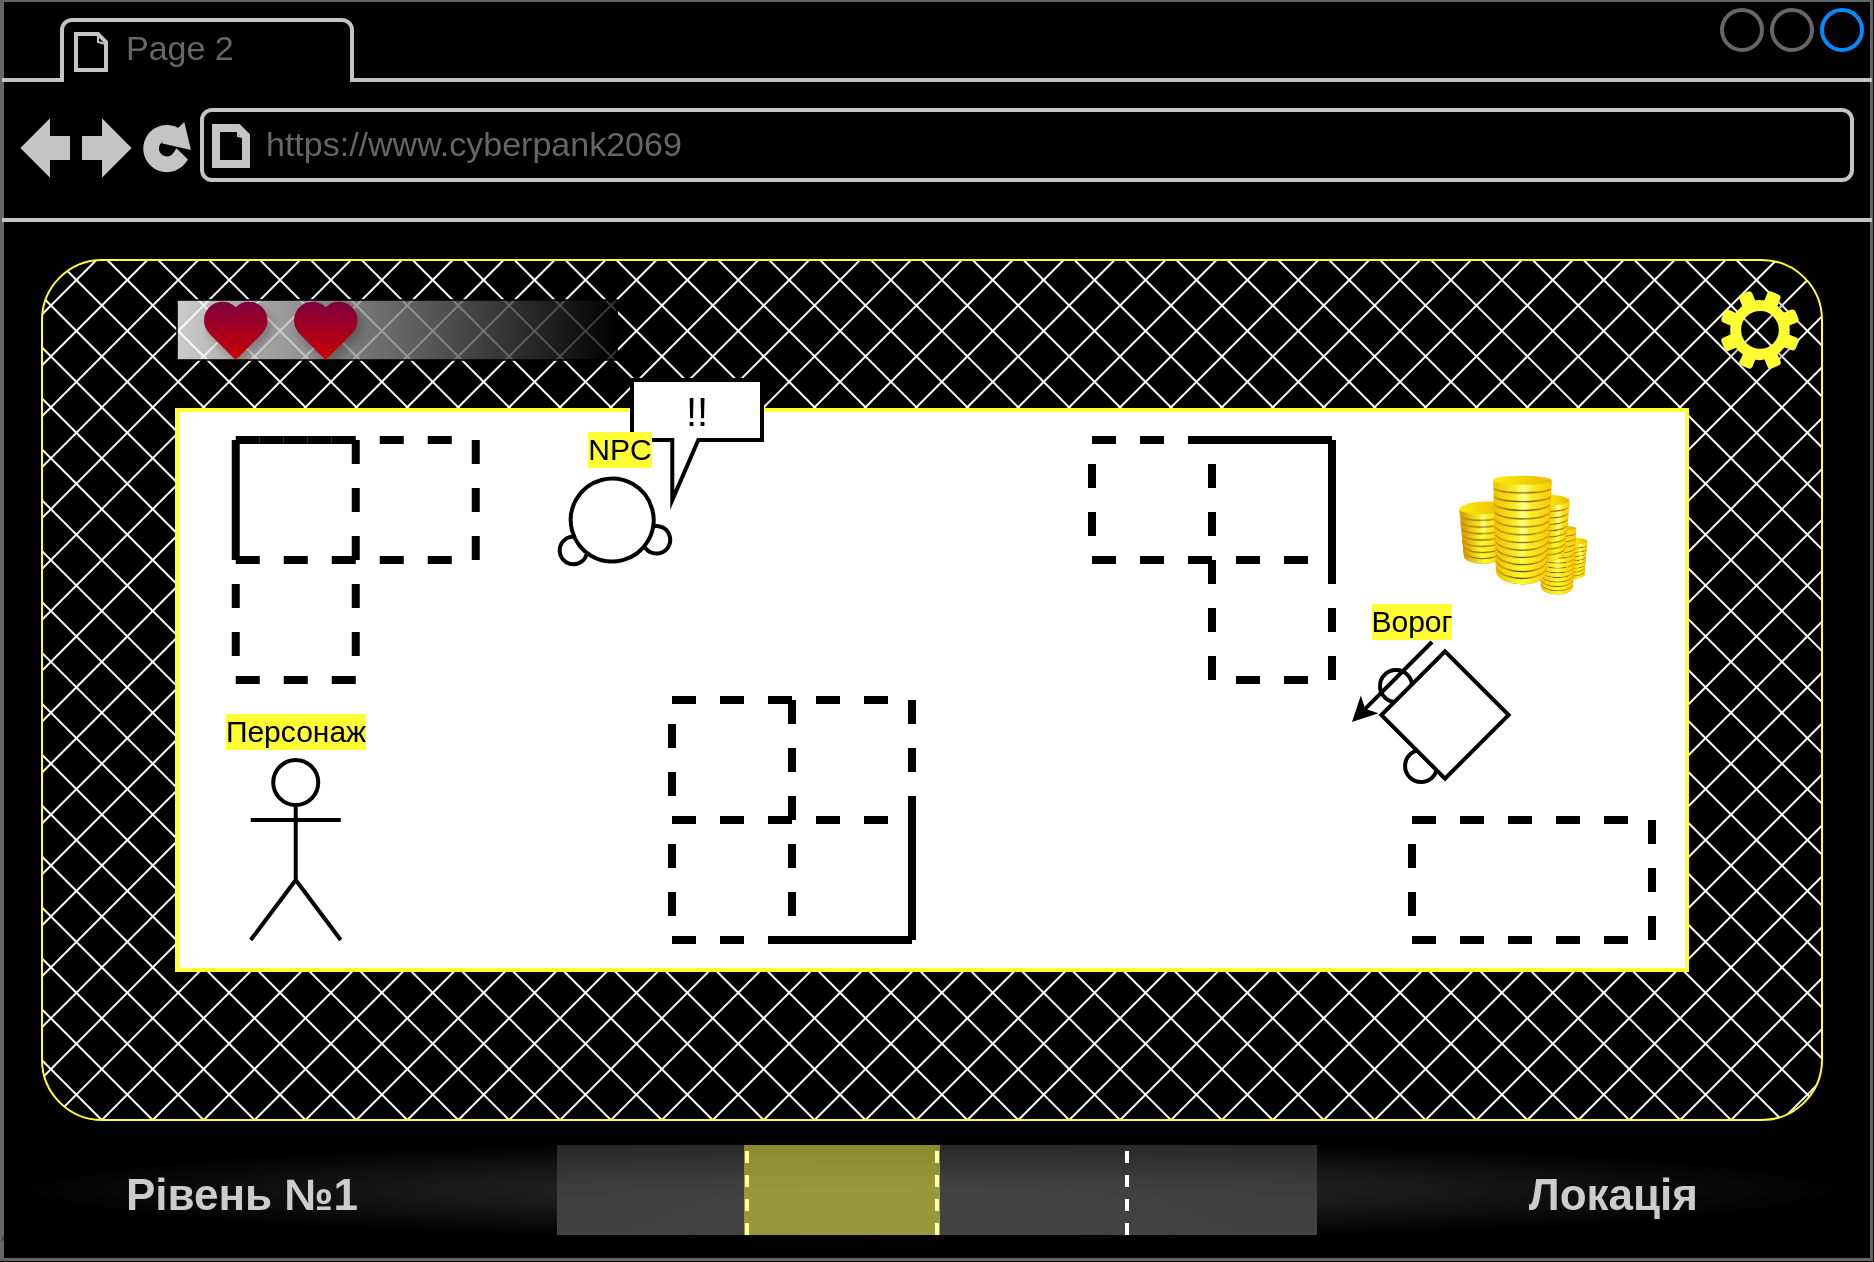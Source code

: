 <mxfile version="24.0.7" type="device">
  <diagram name="Page-1" id="74tqzD2M7mItixQ7if0U">
    <mxGraphModel dx="1600" dy="840" grid="1" gridSize="10" guides="1" tooltips="1" connect="1" arrows="1" fold="1" page="1" pageScale="1" pageWidth="850" pageHeight="1100" background="#080808" math="0" shadow="0">
      <root>
        <mxCell id="0" />
        <mxCell id="1" parent="0" />
        <mxCell id="ZpN0UsU9AHLwu4r3FOfZ-10" value="" style="strokeWidth=2;shadow=0;dashed=0;align=center;html=1;shape=mxgraph.mockup.containers.browserWindow;rSize=0;strokeColor=none;strokeColor2=#008cff;strokeColor3=#c4c4c4;mainText=,;recursiveResize=0;fillStyle=auto;movable=1;resizable=1;rotatable=1;deletable=1;editable=1;locked=0;connectable=1;fillColor=#000000;gradientColor=default;gradientDirection=east;" parent="1" vertex="1">
          <mxGeometry x="530" y="60" width="935" height="630" as="geometry" />
        </mxCell>
        <mxCell id="xxZHERN5XeFFEmXoJ4PS-2" value="" style="shape=trapezoid;perimeter=trapezoidPerimeter;whiteSpace=wrap;html=1;fixedSize=1;fillStyle=hatch;gradientColor=default;opacity=20;gradientDirection=radial;fillColor=default;" parent="ZpN0UsU9AHLwu4r3FOfZ-10" vertex="1">
          <mxGeometry y="570" width="930" height="50" as="geometry" />
        </mxCell>
        <mxCell id="t3IJCBKCOTMzidxcruPP-11" value="" style="group;strokeWidth=1;" parent="ZpN0UsU9AHLwu4r3FOfZ-10" vertex="1" connectable="0">
          <mxGeometry x="20" y="130" width="890" height="430" as="geometry" />
        </mxCell>
        <mxCell id="t3IJCBKCOTMzidxcruPP-8" value="" style="rounded=1;whiteSpace=wrap;html=1;fillColor=#FFFFFF;fillStyle=cross-hatch;strokeWidth=1;strokeColor=#FFFF33;movable=0;resizable=0;rotatable=0;deletable=0;editable=0;locked=1;connectable=0;arcSize=7;" parent="t3IJCBKCOTMzidxcruPP-11" vertex="1">
          <mxGeometry width="890" height="430" as="geometry" />
        </mxCell>
        <mxCell id="t3IJCBKCOTMzidxcruPP-9" value="" style="rounded=0;whiteSpace=wrap;html=1;strokeColor=#FFFF33;strokeWidth=2;" parent="t3IJCBKCOTMzidxcruPP-11" vertex="1">
          <mxGeometry x="67.5" y="75" width="755" height="280" as="geometry" />
        </mxCell>
        <mxCell id="ZpN0UsU9AHLwu4r3FOfZ-70" value="" style="rounded=0;whiteSpace=wrap;html=1;fillColor=none;fillStyle=dots;strokeWidth=4;strokeColor=default;dashed=1;perimeterSpacing=0;" parent="t3IJCBKCOTMzidxcruPP-11" vertex="1">
          <mxGeometry x="96.87" y="90" width="120" height="60" as="geometry" />
        </mxCell>
        <mxCell id="t3IJCBKCOTMzidxcruPP-12" value="" style="rounded=0;whiteSpace=wrap;html=1;fillColor=none;fillStyle=dots;strokeWidth=4;strokeColor=default;dashed=1;perimeterSpacing=0;rotation=90;" parent="t3IJCBKCOTMzidxcruPP-11" vertex="1">
          <mxGeometry x="66.87" y="120" width="120" height="60" as="geometry" />
        </mxCell>
        <mxCell id="ZpN0UsU9AHLwu4r3FOfZ-48" value="" style="shape=umlActor;verticalLabelPosition=bottom;verticalAlign=top;html=1;outlineConnect=0;strokeWidth=2;" parent="t3IJCBKCOTMzidxcruPP-11" vertex="1">
          <mxGeometry x="104.37" y="250" width="45" height="90" as="geometry" />
        </mxCell>
        <mxCell id="ZpN0UsU9AHLwu4r3FOfZ-79" value="&lt;span style=&quot;white-space: nowrap; font-size: 15px;&quot;&gt;Персонаж&lt;/span&gt;" style="text;html=1;align=center;verticalAlign=middle;whiteSpace=wrap;rounded=0;fontSize=15;labelBackgroundColor=#FFFF33;" parent="t3IJCBKCOTMzidxcruPP-11" vertex="1">
          <mxGeometry x="96.87" y="220" width="60" height="30" as="geometry" />
        </mxCell>
        <mxCell id="ZpN0UsU9AHLwu4r3FOfZ-47" value="&lt;font style=&quot;font-size: 20px;&quot;&gt;!!&lt;/font&gt;" style="shape=callout;whiteSpace=wrap;html=1;perimeter=calloutPerimeter;base=13;size=30;position=0.31;position2=0.31;strokeWidth=2;" parent="t3IJCBKCOTMzidxcruPP-11" vertex="1">
          <mxGeometry x="295" y="60" width="65" height="60" as="geometry" />
        </mxCell>
        <mxCell id="t3IJCBKCOTMzidxcruPP-19" value="" style="group;rotation=-90;" parent="t3IJCBKCOTMzidxcruPP-11" vertex="1" connectable="0">
          <mxGeometry x="525" y="90" width="120" height="120" as="geometry" />
        </mxCell>
        <mxCell id="t3IJCBKCOTMzidxcruPP-16" value="" style="rounded=0;whiteSpace=wrap;html=1;fillColor=none;fillStyle=dots;strokeWidth=4;strokeColor=default;dashed=1;perimeterSpacing=0;rotation=0;" parent="t3IJCBKCOTMzidxcruPP-19" vertex="1">
          <mxGeometry width="120" height="60" as="geometry" />
        </mxCell>
        <mxCell id="t3IJCBKCOTMzidxcruPP-18" value="" style="rounded=0;whiteSpace=wrap;html=1;fillColor=none;fillStyle=dots;strokeWidth=4;strokeColor=default;dashed=1;perimeterSpacing=0;rotation=-90;" parent="t3IJCBKCOTMzidxcruPP-19" vertex="1">
          <mxGeometry x="30" y="30" width="120" height="60" as="geometry" />
        </mxCell>
        <mxCell id="t3IJCBKCOTMzidxcruPP-25" value="" style="rounded=0;whiteSpace=wrap;html=1;fillColor=none;fillStyle=dots;strokeWidth=4;strokeColor=default;dashed=1;perimeterSpacing=0;" parent="t3IJCBKCOTMzidxcruPP-11" vertex="1">
          <mxGeometry x="685" y="280" width="120" height="60" as="geometry" />
        </mxCell>
        <mxCell id="t3IJCBKCOTMzidxcruPP-27" value="" style="rounded=0;whiteSpace=wrap;html=1;fillColor=none;fillStyle=dots;strokeWidth=4;strokeColor=default;dashed=1;perimeterSpacing=0;" parent="t3IJCBKCOTMzidxcruPP-11" vertex="1">
          <mxGeometry x="315" y="280" width="120" height="60" as="geometry" />
        </mxCell>
        <mxCell id="t3IJCBKCOTMzidxcruPP-26" value="" style="rounded=0;whiteSpace=wrap;html=1;fillColor=none;fillStyle=dots;strokeWidth=4;strokeColor=default;dashed=1;perimeterSpacing=0;rotation=90;" parent="t3IJCBKCOTMzidxcruPP-11" vertex="1">
          <mxGeometry x="345" y="250" width="120" height="60" as="geometry" />
        </mxCell>
        <mxCell id="t3IJCBKCOTMzidxcruPP-29" value="" style="rounded=0;whiteSpace=wrap;html=1;fillColor=none;fillStyle=dots;strokeWidth=4;strokeColor=default;dashed=1;perimeterSpacing=0;" parent="t3IJCBKCOTMzidxcruPP-11" vertex="1">
          <mxGeometry x="315" y="220" width="120" height="60" as="geometry" />
        </mxCell>
        <mxCell id="t3IJCBKCOTMzidxcruPP-43" value="" style="shape=rect;dashed=0;shadow=0;html=1;whiteSpace=wrap;strokeColor=default;gradientColor=default;gradientDirection=east;opacity=80;" parent="t3IJCBKCOTMzidxcruPP-11" vertex="1">
          <mxGeometry x="67.5" y="20" width="220.0" height="30" as="geometry" />
        </mxCell>
        <mxCell id="t3IJCBKCOTMzidxcruPP-30" value="" style="verticalLabelPosition=bottom;verticalAlign=top;html=1;shape=mxgraph.basic.heart;fillColor=#7D003F;strokeColor=none;strokeWidth=1;gradientColor=#CC0000;shadow=1;" parent="t3IJCBKCOTMzidxcruPP-11" vertex="1">
          <mxGeometry x="80" y="20" width="33.75" height="30" as="geometry" />
        </mxCell>
        <mxCell id="t3IJCBKCOTMzidxcruPP-35" value="" style="verticalLabelPosition=bottom;verticalAlign=top;html=1;shape=mxgraph.basic.heart;fillColor=#7D003F;strokeColor=none;strokeWidth=1;gradientColor=#CC0000;shadow=1;" parent="t3IJCBKCOTMzidxcruPP-11" vertex="1">
          <mxGeometry x="125" y="20" width="33.75" height="30" as="geometry" />
        </mxCell>
        <mxCell id="t3IJCBKCOTMzidxcruPP-44" value="" style="shape=image;html=1;verticalAlign=top;verticalLabelPosition=bottom;labelBackgroundColor=default;imageAspect=0;aspect=fixed;image=https://cdn0.iconfinder.com/data/icons/glyphpack/29/broken-heart-128.png;imageBackground=none;fontColor=default;" parent="t3IJCBKCOTMzidxcruPP-11" vertex="1">
          <mxGeometry x="170" y="20" width="30" height="30" as="geometry" />
        </mxCell>
        <mxCell id="ZpN0UsU9AHLwu4r3FOfZ-69" value="" style="group;strokeWidth=2;" parent="t3IJCBKCOTMzidxcruPP-11" vertex="1" connectable="0">
          <mxGeometry x="655" y="191" width="78.32" height="119" as="geometry" />
        </mxCell>
        <mxCell id="ZpN0UsU9AHLwu4r3FOfZ-61" value="" style="ellipse;whiteSpace=wrap;html=1;aspect=fixed;strokeWidth=2;" parent="ZpN0UsU9AHLwu4r3FOfZ-69" vertex="1">
          <mxGeometry x="26.54" y="54" width="16" height="16" as="geometry" />
        </mxCell>
        <mxCell id="ZpN0UsU9AHLwu4r3FOfZ-63" value="" style="ellipse;whiteSpace=wrap;html=1;aspect=fixed;strokeWidth=2;" parent="ZpN0UsU9AHLwu4r3FOfZ-69" vertex="1">
          <mxGeometry x="14" y="14" width="16" height="16" as="geometry" />
        </mxCell>
        <mxCell id="ZpN0UsU9AHLwu4r3FOfZ-64" value="" style="rounded=0;whiteSpace=wrap;html=1;rotation=45;strokeWidth=2;" parent="ZpN0UsU9AHLwu4r3FOfZ-69" vertex="1">
          <mxGeometry x="24" y="14" width="45" height="45" as="geometry" />
        </mxCell>
        <mxCell id="ZpN0UsU9AHLwu4r3FOfZ-65" value="" style="endArrow=classic;html=1;rounded=0;strokeWidth=2;" parent="ZpN0UsU9AHLwu4r3FOfZ-69" edge="1">
          <mxGeometry width="50" height="50" relative="1" as="geometry">
            <mxPoint x="40" as="sourcePoint" />
            <mxPoint y="40" as="targetPoint" />
          </mxGeometry>
        </mxCell>
        <mxCell id="t3IJCBKCOTMzidxcruPP-51" value="" style="image;html=1;image=img/lib/clip_art/finance/Coins_128x128.png" parent="t3IJCBKCOTMzidxcruPP-11" vertex="1">
          <mxGeometry x="733.32" y="132.5" width="43.75" height="35" as="geometry" />
        </mxCell>
        <mxCell id="t3IJCBKCOTMzidxcruPP-50" value="" style="image;html=1;image=img/lib/clip_art/finance/Coins_128x128.png" parent="t3IJCBKCOTMzidxcruPP-11" vertex="1">
          <mxGeometry x="708.75" y="105" width="55" height="60" as="geometry" />
        </mxCell>
        <mxCell id="xNIefkpZ-t0nE1zNQgOM-51" value="" style="sketch=0;pointerEvents=1;shadow=1;dashed=0;html=1;strokeColor=#FFFF33;fillColor=#FFFF33;labelPosition=center;verticalLabelPosition=bottom;verticalAlign=top;outlineConnect=0;align=center;shape=mxgraph.office.concepts.settings;strokeWidth=1;" parent="t3IJCBKCOTMzidxcruPP-11" vertex="1">
          <mxGeometry x="840" y="16" width="38" height="38" as="geometry" />
        </mxCell>
        <mxCell id="xNIefkpZ-t0nE1zNQgOM-54" value="&lt;span style=&quot;white-space: nowrap; font-size: 15px;&quot;&gt;Ворог&lt;/span&gt;" style="text;html=1;align=center;verticalAlign=middle;whiteSpace=wrap;rounded=0;fontSize=15;labelBackgroundColor=#FFFF33;" parent="t3IJCBKCOTMzidxcruPP-11" vertex="1">
          <mxGeometry x="655" y="165" width="60" height="30" as="geometry" />
        </mxCell>
        <mxCell id="ZpN0UsU9AHLwu4r3FOfZ-11" value="Page 2" style="strokeWidth=1;shadow=0;dashed=0;align=center;html=1;shape=mxgraph.mockup.containers.anchor;fontSize=17;fontColor=#666666;align=left;whiteSpace=wrap;" parent="ZpN0UsU9AHLwu4r3FOfZ-10" vertex="1">
          <mxGeometry x="60" y="12" width="110" height="26" as="geometry" />
        </mxCell>
        <mxCell id="ZpN0UsU9AHLwu4r3FOfZ-12" value="https://www.сyberpank2069" style="strokeWidth=1;shadow=0;dashed=0;align=center;html=1;shape=mxgraph.mockup.containers.anchor;rSize=0;fontSize=17;fontColor=#666666;align=left;" parent="ZpN0UsU9AHLwu4r3FOfZ-10" vertex="1">
          <mxGeometry x="130" y="60" width="250" height="26" as="geometry" />
        </mxCell>
        <mxCell id="ZpN0UsU9AHLwu4r3FOfZ-42" value="" style="group;rotation=75;" parent="ZpN0UsU9AHLwu4r3FOfZ-10" vertex="1" connectable="0">
          <mxGeometry x="295.0" y="230" width="43.83" height="61.12" as="geometry" />
        </mxCell>
        <mxCell id="ZpN0UsU9AHLwu4r3FOfZ-43" value="" style="ellipse;whiteSpace=wrap;html=1;aspect=fixed;movable=1;resizable=1;rotatable=1;deletable=1;editable=1;locked=0;connectable=1;rotation=75;strokeWidth=2;" parent="ZpN0UsU9AHLwu4r3FOfZ-42" vertex="1">
          <mxGeometry x="25.291" y="32.961" width="13.82" height="13.82" as="geometry" />
        </mxCell>
        <mxCell id="ZpN0UsU9AHLwu4r3FOfZ-44" value="" style="ellipse;whiteSpace=wrap;html=1;aspect=fixed;movable=1;resizable=1;rotatable=1;deletable=1;editable=1;locked=0;connectable=1;rotation=75;strokeWidth=2;" parent="ZpN0UsU9AHLwu4r3FOfZ-42" vertex="1">
          <mxGeometry x="-16.169" y="38.309" width="13.82" height="13.82" as="geometry" />
        </mxCell>
        <mxCell id="ZpN0UsU9AHLwu4r3FOfZ-45" value="" style="ellipse;whiteSpace=wrap;html=1;aspect=fixed;movable=1;resizable=1;rotatable=1;deletable=1;editable=1;locked=0;connectable=1;rotation=75;strokeWidth=2;" parent="ZpN0UsU9AHLwu4r3FOfZ-42" vertex="1">
          <mxGeometry x="-10.641" y="9.277" width="41.46" height="41.46" as="geometry" />
        </mxCell>
        <mxCell id="xNIefkpZ-t0nE1zNQgOM-52" value="&lt;span style=&quot;white-space: nowrap; font-size: 15px;&quot;&gt;NPC&lt;/span&gt;" style="text;html=1;align=center;verticalAlign=middle;whiteSpace=wrap;rounded=0;fontSize=15;labelBackgroundColor=#FFFF33;" parent="ZpN0UsU9AHLwu4r3FOfZ-42" vertex="1">
          <mxGeometry x="-16.17" y="-20.72" width="60" height="30" as="geometry" />
        </mxCell>
        <mxCell id="ZpN0UsU9AHLwu4r3FOfZ-31" value="" style="rounded=1;whiteSpace=wrap;html=1;gradientColor=#383838;gradientDirection=north;opacity=70;strokeColor=none;fillColor=#5C5C5C;arcSize=0;" parent="ZpN0UsU9AHLwu4r3FOfZ-10" vertex="1">
          <mxGeometry x="277.5" y="572.5" width="380" height="45" as="geometry" />
        </mxCell>
        <mxCell id="t3IJCBKCOTMzidxcruPP-54" value="&lt;b style=&quot;font-size: 22px;&quot;&gt;&lt;font color=&quot;#cccccc&quot;&gt;Локація&lt;/font&gt;&lt;/b&gt;" style="text;html=1;align=right;verticalAlign=middle;whiteSpace=wrap;rounded=0;fillColor=none;fontColor=#FFFF33;glass=0;horizontal=1;shadow=0;arcSize=50;perimeterSpacing=1;flipV=1;flipH=1;" parent="ZpN0UsU9AHLwu4r3FOfZ-10" vertex="1">
          <mxGeometry x="750" y="577.5" width="100" height="40" as="geometry" />
        </mxCell>
        <mxCell id="ZpN0UsU9AHLwu4r3FOfZ-77" value="&lt;b style=&quot;font-size: 22px;&quot;&gt;&lt;font color=&quot;#cccccc&quot;&gt;Рівень №1&amp;nbsp;&lt;/font&gt;&lt;/b&gt;" style="text;html=1;align=left;verticalAlign=middle;whiteSpace=wrap;rounded=0;fillColor=none;fontColor=#FFFF33;glass=0;horizontal=1;shadow=0;arcSize=50;perimeterSpacing=1;flipV=1;flipH=1;" parent="ZpN0UsU9AHLwu4r3FOfZ-10" vertex="1">
          <mxGeometry x="60" y="577.5" width="162.5" height="40" as="geometry" />
        </mxCell>
        <mxCell id="t3IJCBKCOTMzidxcruPP-55" value="" style="endArrow=none;dashed=1;html=1;strokeWidth=2;rounded=0;entryX=0.25;entryY=0;entryDx=0;entryDy=0;exitX=0.25;exitY=1;exitDx=0;exitDy=0;strokeColor=#FFFFFF;" parent="ZpN0UsU9AHLwu4r3FOfZ-10" source="ZpN0UsU9AHLwu4r3FOfZ-31" target="ZpN0UsU9AHLwu4r3FOfZ-31" edge="1">
          <mxGeometry width="50" height="50" relative="1" as="geometry">
            <mxPoint x="595" y="400" as="sourcePoint" />
            <mxPoint x="595" y="350" as="targetPoint" />
          </mxGeometry>
        </mxCell>
        <mxCell id="t3IJCBKCOTMzidxcruPP-56" value="" style="endArrow=none;dashed=1;html=1;strokeWidth=2;rounded=0;entryX=0.5;entryY=0;entryDx=0;entryDy=0;exitX=0.5;exitY=1;exitDx=0;exitDy=0;strokeColor=#FFFFFF;" parent="ZpN0UsU9AHLwu4r3FOfZ-10" source="ZpN0UsU9AHLwu4r3FOfZ-31" target="ZpN0UsU9AHLwu4r3FOfZ-31" edge="1">
          <mxGeometry width="50" height="50" relative="1" as="geometry">
            <mxPoint x="383" y="623" as="sourcePoint" />
            <mxPoint x="383" y="578" as="targetPoint" />
          </mxGeometry>
        </mxCell>
        <mxCell id="t3IJCBKCOTMzidxcruPP-57" value="" style="endArrow=none;dashed=1;html=1;strokeWidth=2;rounded=0;entryX=0.75;entryY=0;entryDx=0;entryDy=0;exitX=0.75;exitY=1;exitDx=0;exitDy=0;strokeColor=#FFFFFF;" parent="ZpN0UsU9AHLwu4r3FOfZ-10" source="ZpN0UsU9AHLwu4r3FOfZ-31" target="ZpN0UsU9AHLwu4r3FOfZ-31" edge="1">
          <mxGeometry width="50" height="50" relative="1" as="geometry">
            <mxPoint x="477" y="623" as="sourcePoint" />
            <mxPoint x="477" y="578" as="targetPoint" />
          </mxGeometry>
        </mxCell>
        <mxCell id="xNIefkpZ-t0nE1zNQgOM-56" value="" style="rounded=0;whiteSpace=wrap;html=1;strokeColor=none;fillColor=#FFFF33;opacity=45;fillStyle=auto;" parent="ZpN0UsU9AHLwu4r3FOfZ-10" vertex="1">
          <mxGeometry x="371" y="572.5" width="98" height="45" as="geometry" />
        </mxCell>
        <mxCell id="t3IJCBKCOTMzidxcruPP-60" value="" style="shape=image;html=1;verticalAlign=top;verticalLabelPosition=bottom;labelBackgroundColor=default;imageAspect=0;image=https://cdn1.iconfinder.com/data/icons/birthday-58/32/Icon-11-128.png;imageBackground=none;fontColor=#FFFFFF;aspect=fixed;" parent="ZpN0UsU9AHLwu4r3FOfZ-10" vertex="1">
          <mxGeometry x="399.75" y="574.75" width="40.5" height="40.5" as="geometry" />
        </mxCell>
      </root>
    </mxGraphModel>
  </diagram>
</mxfile>
